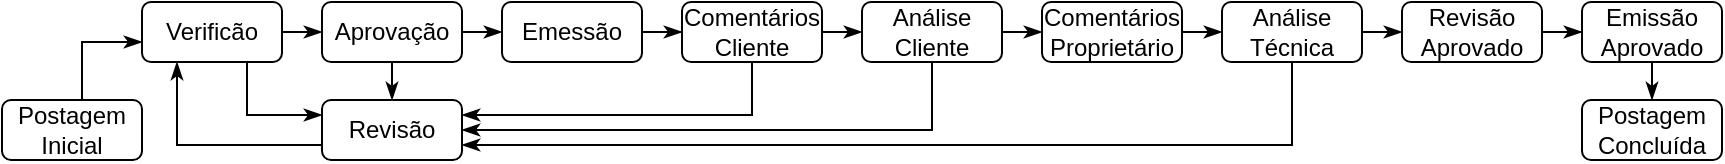 <mxfile version="28.2.5">
  <diagram name="Página-1" id="3Jno4hc57wPuwC-LTjjj">
    <mxGraphModel dx="1416" dy="735" grid="0" gridSize="10" guides="1" tooltips="1" connect="1" arrows="1" fold="1" page="1" pageScale="1" pageWidth="1169" pageHeight="827" math="0" shadow="0">
      <root>
        <mxCell id="0" />
        <mxCell id="1" parent="0" />
        <mxCell id="NvnObT9T2hqpzoCI4MVh-2" value="" style="edgeStyle=orthogonalEdgeStyle;rounded=0;orthogonalLoop=1;jettySize=auto;html=1;fontFamily=Helvetica;fontSize=12;fontColor=default;endArrow=classicThin;endFill=1;" edge="1" parent="1" source="NvnObT9T2hqpzoCI4MVh-3" target="NvnObT9T2hqpzoCI4MVh-8">
          <mxGeometry relative="1" as="geometry">
            <Array as="points">
              <mxPoint x="195" y="40" />
            </Array>
          </mxGeometry>
        </mxCell>
        <mxCell id="NvnObT9T2hqpzoCI4MVh-3" value="Postagem Inicial" style="whiteSpace=wrap;html=1;aspect=fixed;align=center;verticalAlign=middle;fontFamily=Helvetica;fontSize=12;fillColor=none;rounded=1;glass=0;rotation=0;" vertex="1" parent="1">
          <mxGeometry x="155" y="69" width="70" height="30" as="geometry" />
        </mxCell>
        <mxCell id="NvnObT9T2hqpzoCI4MVh-4" style="edgeStyle=orthogonalEdgeStyle;rounded=0;orthogonalLoop=1;jettySize=auto;html=1;exitX=0;exitY=0.75;exitDx=0;exitDy=0;entryX=0.25;entryY=1;entryDx=0;entryDy=0;endArrow=classicThin;endFill=1;" edge="1" parent="1" source="NvnObT9T2hqpzoCI4MVh-5" target="NvnObT9T2hqpzoCI4MVh-8">
          <mxGeometry relative="1" as="geometry" />
        </mxCell>
        <mxCell id="NvnObT9T2hqpzoCI4MVh-5" value="Revisão" style="whiteSpace=wrap;html=1;aspect=fixed;align=center;verticalAlign=middle;fontFamily=Helvetica;fontSize=12;fillColor=none;rounded=1;glass=0;rotation=0;" vertex="1" parent="1">
          <mxGeometry x="315" y="69" width="70" height="30" as="geometry" />
        </mxCell>
        <mxCell id="NvnObT9T2hqpzoCI4MVh-6" style="edgeStyle=orthogonalEdgeStyle;rounded=0;orthogonalLoop=1;jettySize=auto;html=1;exitX=0.75;exitY=1;exitDx=0;exitDy=0;entryX=0;entryY=0.25;entryDx=0;entryDy=0;endArrow=classicThin;endFill=1;" edge="1" parent="1" source="NvnObT9T2hqpzoCI4MVh-8" target="NvnObT9T2hqpzoCI4MVh-5">
          <mxGeometry relative="1" as="geometry" />
        </mxCell>
        <mxCell id="NvnObT9T2hqpzoCI4MVh-7" style="edgeStyle=orthogonalEdgeStyle;rounded=0;orthogonalLoop=1;jettySize=auto;html=1;exitX=1;exitY=0.5;exitDx=0;exitDy=0;entryX=0;entryY=0.5;entryDx=0;entryDy=0;endArrow=classicThin;endFill=1;" edge="1" parent="1" source="NvnObT9T2hqpzoCI4MVh-8" target="NvnObT9T2hqpzoCI4MVh-11">
          <mxGeometry relative="1" as="geometry" />
        </mxCell>
        <mxCell id="NvnObT9T2hqpzoCI4MVh-8" value="Verificão" style="whiteSpace=wrap;html=1;aspect=fixed;align=center;verticalAlign=middle;fontFamily=Helvetica;fontSize=12;fillColor=none;rounded=1;glass=0;rotation=0;" vertex="1" parent="1">
          <mxGeometry x="225" y="20" width="70" height="30" as="geometry" />
        </mxCell>
        <mxCell id="NvnObT9T2hqpzoCI4MVh-9" style="edgeStyle=orthogonalEdgeStyle;rounded=0;orthogonalLoop=1;jettySize=auto;html=1;exitX=0.5;exitY=1;exitDx=0;exitDy=0;entryX=0.5;entryY=0;entryDx=0;entryDy=0;endArrow=classicThin;endFill=1;" edge="1" parent="1" source="NvnObT9T2hqpzoCI4MVh-11" target="NvnObT9T2hqpzoCI4MVh-5">
          <mxGeometry relative="1" as="geometry" />
        </mxCell>
        <mxCell id="NvnObT9T2hqpzoCI4MVh-10" style="edgeStyle=orthogonalEdgeStyle;rounded=0;orthogonalLoop=1;jettySize=auto;html=1;exitX=1;exitY=0.5;exitDx=0;exitDy=0;entryX=0;entryY=0.5;entryDx=0;entryDy=0;endArrow=classicThin;endFill=1;" edge="1" parent="1" source="NvnObT9T2hqpzoCI4MVh-11" target="NvnObT9T2hqpzoCI4MVh-13">
          <mxGeometry relative="1" as="geometry" />
        </mxCell>
        <mxCell id="NvnObT9T2hqpzoCI4MVh-11" value="Aprovação" style="whiteSpace=wrap;html=1;aspect=fixed;align=center;verticalAlign=middle;fontFamily=Helvetica;fontSize=12;fillColor=none;rounded=1;glass=0;rotation=0;" vertex="1" parent="1">
          <mxGeometry x="315" y="20" width="70" height="30" as="geometry" />
        </mxCell>
        <mxCell id="NvnObT9T2hqpzoCI4MVh-12" style="edgeStyle=orthogonalEdgeStyle;rounded=0;orthogonalLoop=1;jettySize=auto;html=1;exitX=1;exitY=0.5;exitDx=0;exitDy=0;endArrow=classicThin;endFill=1;" edge="1" parent="1" source="NvnObT9T2hqpzoCI4MVh-13" target="NvnObT9T2hqpzoCI4MVh-16">
          <mxGeometry relative="1" as="geometry" />
        </mxCell>
        <mxCell id="NvnObT9T2hqpzoCI4MVh-13" value="Emessão" style="whiteSpace=wrap;html=1;aspect=fixed;align=center;verticalAlign=middle;fontFamily=Helvetica;fontSize=12;fillColor=none;rounded=1;glass=0;rotation=0;" vertex="1" parent="1">
          <mxGeometry x="405" y="20" width="70" height="30" as="geometry" />
        </mxCell>
        <mxCell id="NvnObT9T2hqpzoCI4MVh-14" style="edgeStyle=orthogonalEdgeStyle;rounded=0;orthogonalLoop=1;jettySize=auto;html=1;exitX=0.5;exitY=1;exitDx=0;exitDy=0;entryX=1;entryY=0.25;entryDx=0;entryDy=0;fontFamily=Helvetica;fontSize=12;fontColor=default;endArrow=classicThin;endFill=1;" edge="1" parent="1" source="NvnObT9T2hqpzoCI4MVh-16" target="NvnObT9T2hqpzoCI4MVh-5">
          <mxGeometry relative="1" as="geometry" />
        </mxCell>
        <mxCell id="NvnObT9T2hqpzoCI4MVh-15" style="edgeStyle=orthogonalEdgeStyle;rounded=0;orthogonalLoop=1;jettySize=auto;html=1;exitX=1;exitY=0.5;exitDx=0;exitDy=0;entryX=0;entryY=0.5;entryDx=0;entryDy=0;endArrow=classicThin;endFill=1;" edge="1" parent="1" source="NvnObT9T2hqpzoCI4MVh-16" target="NvnObT9T2hqpzoCI4MVh-19">
          <mxGeometry relative="1" as="geometry" />
        </mxCell>
        <mxCell id="NvnObT9T2hqpzoCI4MVh-16" value="Comentários Cliente" style="whiteSpace=wrap;html=1;aspect=fixed;align=center;verticalAlign=middle;fontFamily=Helvetica;fontSize=12;fillColor=none;rounded=1;glass=0;rotation=0;" vertex="1" parent="1">
          <mxGeometry x="495" y="20" width="70" height="30" as="geometry" />
        </mxCell>
        <mxCell id="NvnObT9T2hqpzoCI4MVh-17" style="edgeStyle=orthogonalEdgeStyle;rounded=0;orthogonalLoop=1;jettySize=auto;html=1;exitX=0.5;exitY=1;exitDx=0;exitDy=0;entryX=1;entryY=0.5;entryDx=0;entryDy=0;fontFamily=Helvetica;fontSize=12;fontColor=default;endArrow=classicThin;endFill=1;" edge="1" parent="1" source="NvnObT9T2hqpzoCI4MVh-19" target="NvnObT9T2hqpzoCI4MVh-5">
          <mxGeometry relative="1" as="geometry" />
        </mxCell>
        <mxCell id="NvnObT9T2hqpzoCI4MVh-18" style="edgeStyle=orthogonalEdgeStyle;rounded=0;orthogonalLoop=1;jettySize=auto;html=1;exitX=1;exitY=0.5;exitDx=0;exitDy=0;entryX=0;entryY=0.5;entryDx=0;entryDy=0;endArrow=classicThin;endFill=1;" edge="1" parent="1" source="NvnObT9T2hqpzoCI4MVh-19" target="NvnObT9T2hqpzoCI4MVh-21">
          <mxGeometry relative="1" as="geometry" />
        </mxCell>
        <mxCell id="NvnObT9T2hqpzoCI4MVh-19" value="Análise Cliente" style="whiteSpace=wrap;html=1;aspect=fixed;align=center;verticalAlign=middle;fontFamily=Helvetica;fontSize=12;fillColor=none;rounded=1;glass=0;rotation=0;" vertex="1" parent="1">
          <mxGeometry x="585" y="20" width="70" height="30" as="geometry" />
        </mxCell>
        <mxCell id="NvnObT9T2hqpzoCI4MVh-20" style="edgeStyle=orthogonalEdgeStyle;rounded=0;orthogonalLoop=1;jettySize=auto;html=1;exitX=1;exitY=0.5;exitDx=0;exitDy=0;entryX=0;entryY=0.5;entryDx=0;entryDy=0;endArrow=classicThin;endFill=1;" edge="1" parent="1" source="NvnObT9T2hqpzoCI4MVh-21" target="NvnObT9T2hqpzoCI4MVh-24">
          <mxGeometry relative="1" as="geometry" />
        </mxCell>
        <mxCell id="NvnObT9T2hqpzoCI4MVh-21" value="Comentários Proprietário" style="whiteSpace=wrap;html=1;aspect=fixed;align=center;verticalAlign=middle;fontFamily=Helvetica;fontSize=12;fillColor=none;rounded=1;glass=0;rotation=0;" vertex="1" parent="1">
          <mxGeometry x="675" y="20" width="70" height="30" as="geometry" />
        </mxCell>
        <mxCell id="NvnObT9T2hqpzoCI4MVh-22" style="edgeStyle=orthogonalEdgeStyle;rounded=0;orthogonalLoop=1;jettySize=auto;html=1;exitX=0.5;exitY=1;exitDx=0;exitDy=0;entryX=1;entryY=0.75;entryDx=0;entryDy=0;strokeWidth=1;endArrow=classicThin;endFill=1;startSize=6;flowAnimation=0;shadow=0;" edge="1" parent="1" source="NvnObT9T2hqpzoCI4MVh-24" target="NvnObT9T2hqpzoCI4MVh-5">
          <mxGeometry relative="1" as="geometry" />
        </mxCell>
        <mxCell id="NvnObT9T2hqpzoCI4MVh-23" style="edgeStyle=orthogonalEdgeStyle;rounded=0;orthogonalLoop=1;jettySize=auto;html=1;exitX=1;exitY=0.5;exitDx=0;exitDy=0;entryX=0;entryY=0.5;entryDx=0;entryDy=0;endArrow=classicThin;endFill=1;" edge="1" parent="1" source="NvnObT9T2hqpzoCI4MVh-24" target="NvnObT9T2hqpzoCI4MVh-26">
          <mxGeometry relative="1" as="geometry" />
        </mxCell>
        <mxCell id="NvnObT9T2hqpzoCI4MVh-24" value="Análise Técnica" style="whiteSpace=wrap;html=1;aspect=fixed;align=center;verticalAlign=middle;fontFamily=Helvetica;fontSize=12;fillColor=none;rounded=1;glass=0;rotation=0;" vertex="1" parent="1">
          <mxGeometry x="765" y="20" width="70" height="30" as="geometry" />
        </mxCell>
        <mxCell id="NvnObT9T2hqpzoCI4MVh-25" value="" style="edgeStyle=orthogonalEdgeStyle;rounded=0;orthogonalLoop=1;jettySize=auto;html=1;fontFamily=Helvetica;fontSize=12;fontColor=default;endArrow=classicThin;endFill=1;" edge="1" parent="1" source="NvnObT9T2hqpzoCI4MVh-26" target="NvnObT9T2hqpzoCI4MVh-28">
          <mxGeometry relative="1" as="geometry" />
        </mxCell>
        <mxCell id="NvnObT9T2hqpzoCI4MVh-26" value="Revisão Aprovado" style="whiteSpace=wrap;html=1;aspect=fixed;align=center;verticalAlign=middle;fontFamily=Helvetica;fontSize=12;fillColor=none;rounded=1;glass=0;rotation=0;" vertex="1" parent="1">
          <mxGeometry x="855" y="20" width="70" height="30" as="geometry" />
        </mxCell>
        <mxCell id="NvnObT9T2hqpzoCI4MVh-27" style="edgeStyle=orthogonalEdgeStyle;rounded=0;orthogonalLoop=1;jettySize=auto;html=1;exitX=0.5;exitY=1;exitDx=0;exitDy=0;entryX=0.5;entryY=0;entryDx=0;entryDy=0;endArrow=classicThin;endFill=1;" edge="1" parent="1" source="NvnObT9T2hqpzoCI4MVh-28" target="NvnObT9T2hqpzoCI4MVh-29">
          <mxGeometry relative="1" as="geometry" />
        </mxCell>
        <mxCell id="NvnObT9T2hqpzoCI4MVh-28" value="Emissão Aprovado" style="whiteSpace=wrap;html=1;aspect=fixed;align=center;verticalAlign=middle;fontFamily=Helvetica;fontSize=12;fillColor=none;rounded=1;glass=0;rotation=0;" vertex="1" parent="1">
          <mxGeometry x="945" y="20" width="70" height="30" as="geometry" />
        </mxCell>
        <mxCell id="NvnObT9T2hqpzoCI4MVh-29" value="Postagem Concluída" style="whiteSpace=wrap;html=1;aspect=fixed;align=center;verticalAlign=middle;fontFamily=Helvetica;fontSize=12;fillColor=none;rounded=1;glass=0;rotation=0;" vertex="1" parent="1">
          <mxGeometry x="945" y="69" width="70" height="30" as="geometry" />
        </mxCell>
      </root>
    </mxGraphModel>
  </diagram>
</mxfile>
